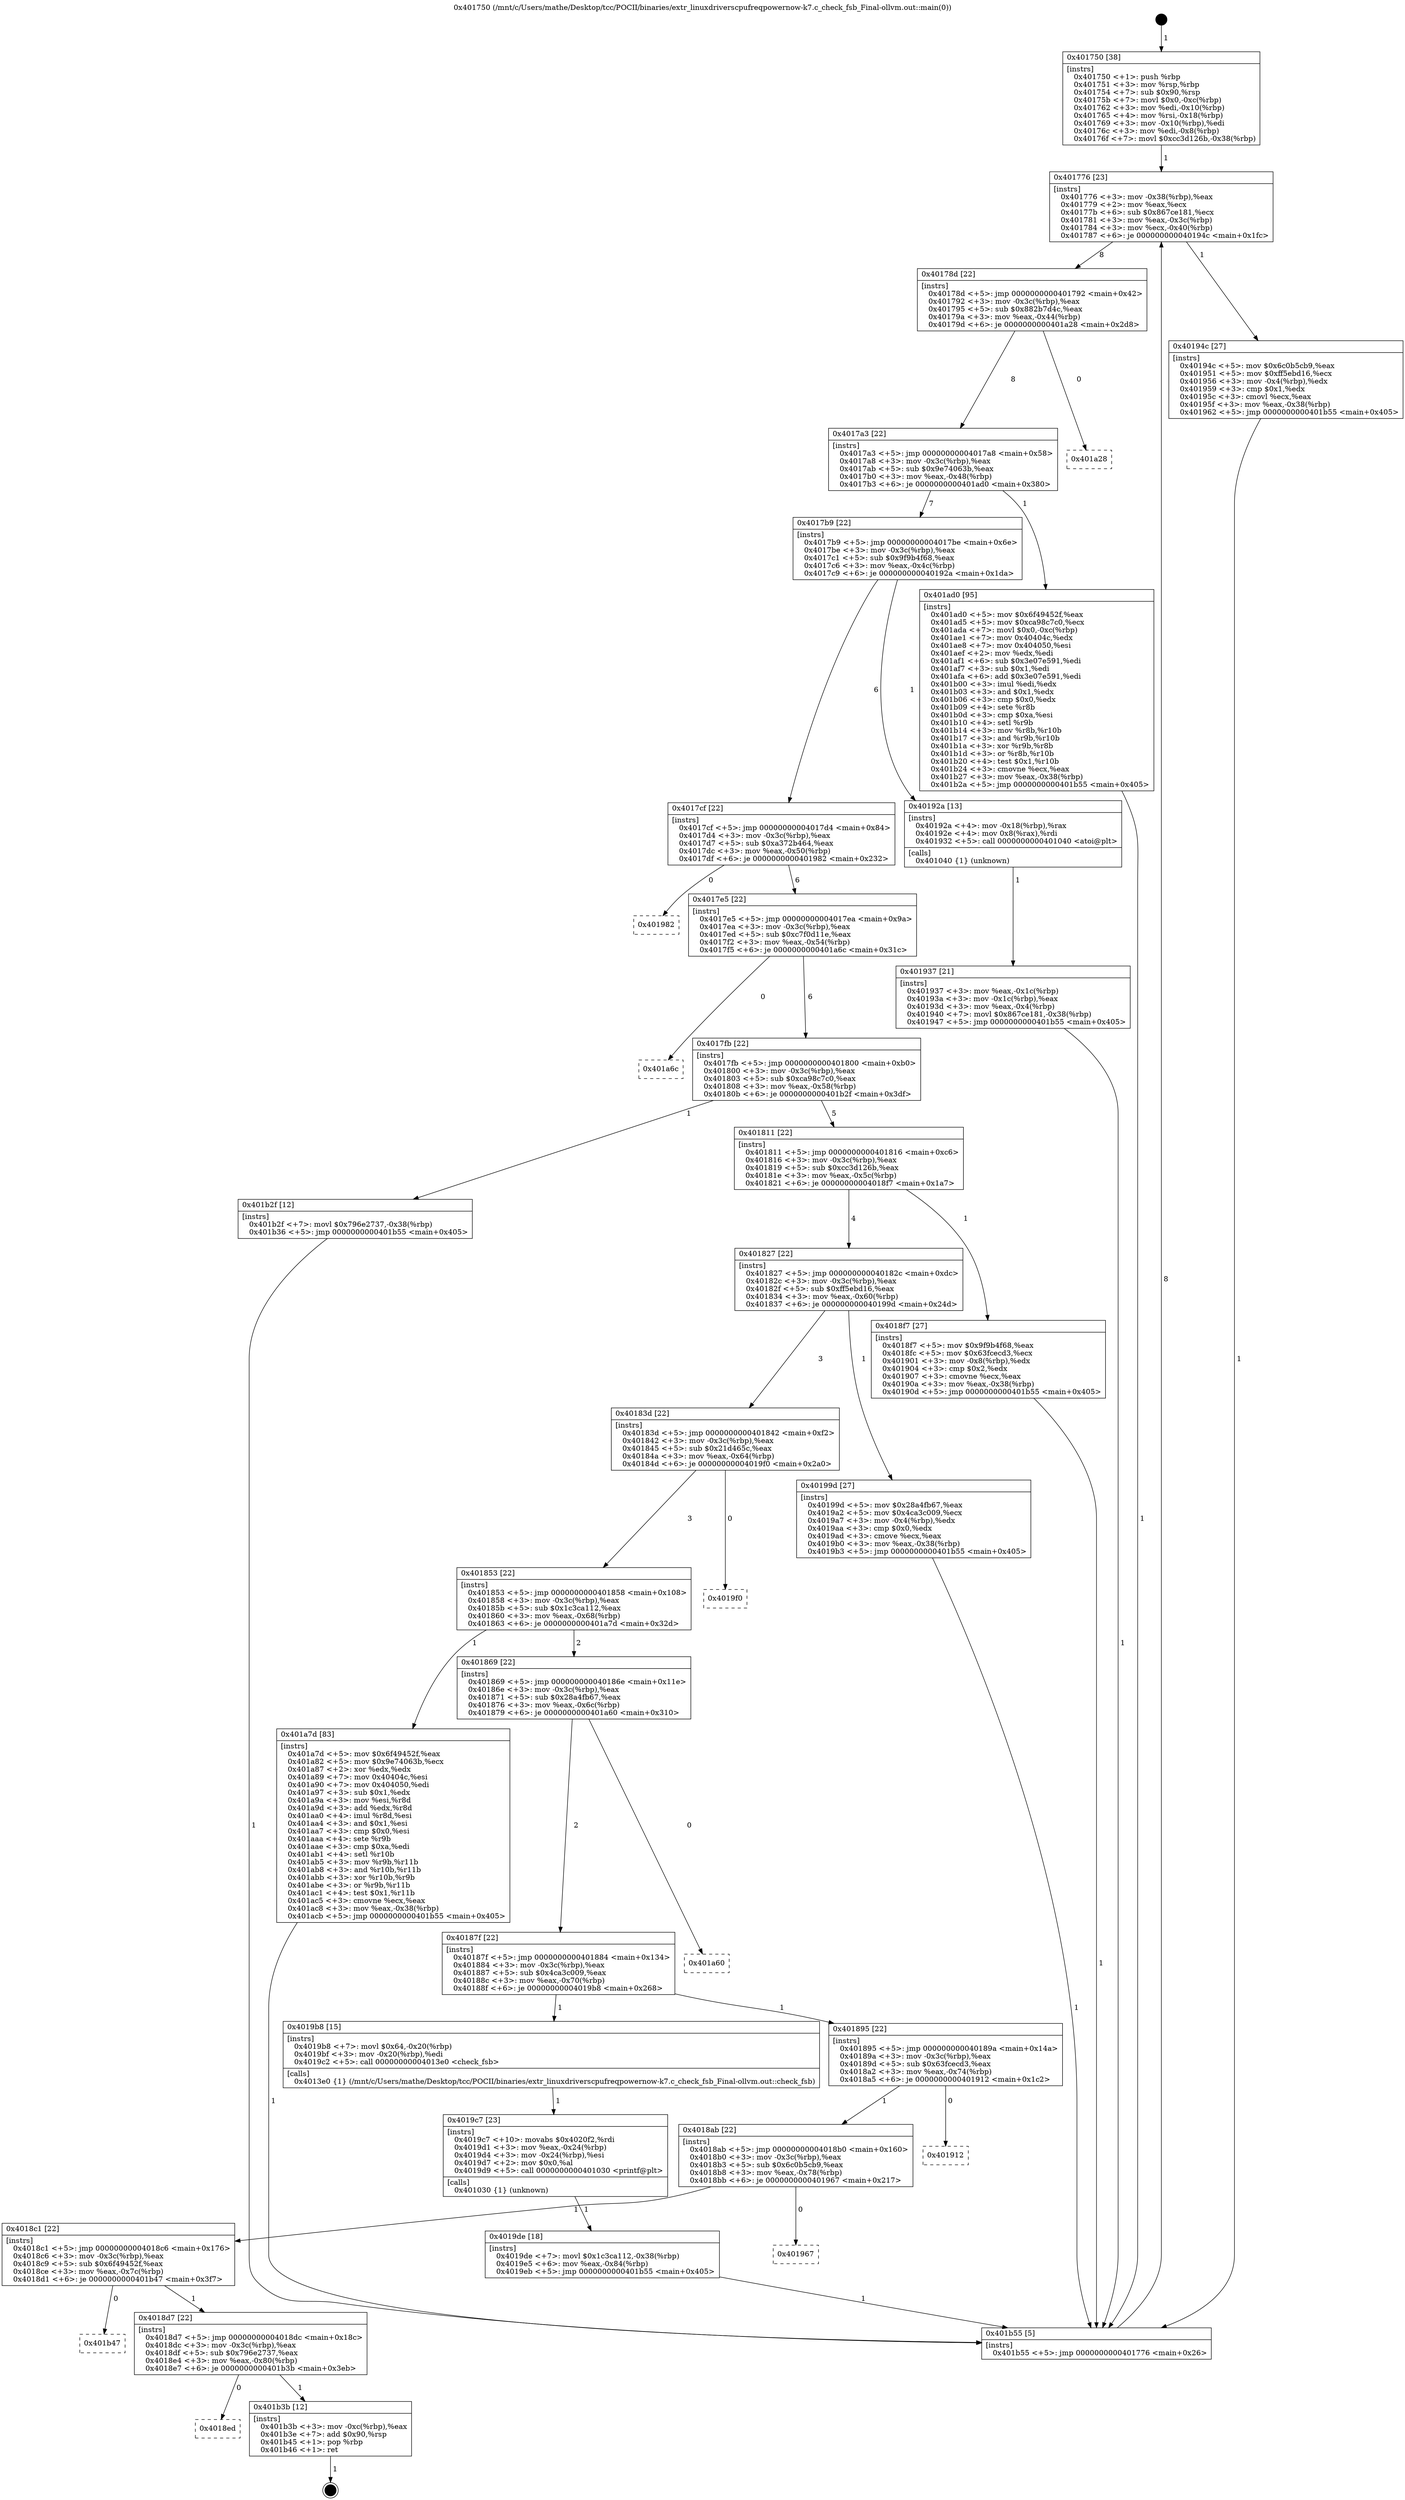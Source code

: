 digraph "0x401750" {
  label = "0x401750 (/mnt/c/Users/mathe/Desktop/tcc/POCII/binaries/extr_linuxdriverscpufreqpowernow-k7.c_check_fsb_Final-ollvm.out::main(0))"
  labelloc = "t"
  node[shape=record]

  Entry [label="",width=0.3,height=0.3,shape=circle,fillcolor=black,style=filled]
  "0x401776" [label="{
     0x401776 [23]\l
     | [instrs]\l
     &nbsp;&nbsp;0x401776 \<+3\>: mov -0x38(%rbp),%eax\l
     &nbsp;&nbsp;0x401779 \<+2\>: mov %eax,%ecx\l
     &nbsp;&nbsp;0x40177b \<+6\>: sub $0x867ce181,%ecx\l
     &nbsp;&nbsp;0x401781 \<+3\>: mov %eax,-0x3c(%rbp)\l
     &nbsp;&nbsp;0x401784 \<+3\>: mov %ecx,-0x40(%rbp)\l
     &nbsp;&nbsp;0x401787 \<+6\>: je 000000000040194c \<main+0x1fc\>\l
  }"]
  "0x40194c" [label="{
     0x40194c [27]\l
     | [instrs]\l
     &nbsp;&nbsp;0x40194c \<+5\>: mov $0x6c0b5cb9,%eax\l
     &nbsp;&nbsp;0x401951 \<+5\>: mov $0xff5ebd16,%ecx\l
     &nbsp;&nbsp;0x401956 \<+3\>: mov -0x4(%rbp),%edx\l
     &nbsp;&nbsp;0x401959 \<+3\>: cmp $0x1,%edx\l
     &nbsp;&nbsp;0x40195c \<+3\>: cmovl %ecx,%eax\l
     &nbsp;&nbsp;0x40195f \<+3\>: mov %eax,-0x38(%rbp)\l
     &nbsp;&nbsp;0x401962 \<+5\>: jmp 0000000000401b55 \<main+0x405\>\l
  }"]
  "0x40178d" [label="{
     0x40178d [22]\l
     | [instrs]\l
     &nbsp;&nbsp;0x40178d \<+5\>: jmp 0000000000401792 \<main+0x42\>\l
     &nbsp;&nbsp;0x401792 \<+3\>: mov -0x3c(%rbp),%eax\l
     &nbsp;&nbsp;0x401795 \<+5\>: sub $0x882b7d4c,%eax\l
     &nbsp;&nbsp;0x40179a \<+3\>: mov %eax,-0x44(%rbp)\l
     &nbsp;&nbsp;0x40179d \<+6\>: je 0000000000401a28 \<main+0x2d8\>\l
  }"]
  Exit [label="",width=0.3,height=0.3,shape=circle,fillcolor=black,style=filled,peripheries=2]
  "0x401a28" [label="{
     0x401a28\l
  }", style=dashed]
  "0x4017a3" [label="{
     0x4017a3 [22]\l
     | [instrs]\l
     &nbsp;&nbsp;0x4017a3 \<+5\>: jmp 00000000004017a8 \<main+0x58\>\l
     &nbsp;&nbsp;0x4017a8 \<+3\>: mov -0x3c(%rbp),%eax\l
     &nbsp;&nbsp;0x4017ab \<+5\>: sub $0x9e74063b,%eax\l
     &nbsp;&nbsp;0x4017b0 \<+3\>: mov %eax,-0x48(%rbp)\l
     &nbsp;&nbsp;0x4017b3 \<+6\>: je 0000000000401ad0 \<main+0x380\>\l
  }"]
  "0x4018ed" [label="{
     0x4018ed\l
  }", style=dashed]
  "0x401ad0" [label="{
     0x401ad0 [95]\l
     | [instrs]\l
     &nbsp;&nbsp;0x401ad0 \<+5\>: mov $0x6f49452f,%eax\l
     &nbsp;&nbsp;0x401ad5 \<+5\>: mov $0xca98c7c0,%ecx\l
     &nbsp;&nbsp;0x401ada \<+7\>: movl $0x0,-0xc(%rbp)\l
     &nbsp;&nbsp;0x401ae1 \<+7\>: mov 0x40404c,%edx\l
     &nbsp;&nbsp;0x401ae8 \<+7\>: mov 0x404050,%esi\l
     &nbsp;&nbsp;0x401aef \<+2\>: mov %edx,%edi\l
     &nbsp;&nbsp;0x401af1 \<+6\>: sub $0x3e07e591,%edi\l
     &nbsp;&nbsp;0x401af7 \<+3\>: sub $0x1,%edi\l
     &nbsp;&nbsp;0x401afa \<+6\>: add $0x3e07e591,%edi\l
     &nbsp;&nbsp;0x401b00 \<+3\>: imul %edi,%edx\l
     &nbsp;&nbsp;0x401b03 \<+3\>: and $0x1,%edx\l
     &nbsp;&nbsp;0x401b06 \<+3\>: cmp $0x0,%edx\l
     &nbsp;&nbsp;0x401b09 \<+4\>: sete %r8b\l
     &nbsp;&nbsp;0x401b0d \<+3\>: cmp $0xa,%esi\l
     &nbsp;&nbsp;0x401b10 \<+4\>: setl %r9b\l
     &nbsp;&nbsp;0x401b14 \<+3\>: mov %r8b,%r10b\l
     &nbsp;&nbsp;0x401b17 \<+3\>: and %r9b,%r10b\l
     &nbsp;&nbsp;0x401b1a \<+3\>: xor %r9b,%r8b\l
     &nbsp;&nbsp;0x401b1d \<+3\>: or %r8b,%r10b\l
     &nbsp;&nbsp;0x401b20 \<+4\>: test $0x1,%r10b\l
     &nbsp;&nbsp;0x401b24 \<+3\>: cmovne %ecx,%eax\l
     &nbsp;&nbsp;0x401b27 \<+3\>: mov %eax,-0x38(%rbp)\l
     &nbsp;&nbsp;0x401b2a \<+5\>: jmp 0000000000401b55 \<main+0x405\>\l
  }"]
  "0x4017b9" [label="{
     0x4017b9 [22]\l
     | [instrs]\l
     &nbsp;&nbsp;0x4017b9 \<+5\>: jmp 00000000004017be \<main+0x6e\>\l
     &nbsp;&nbsp;0x4017be \<+3\>: mov -0x3c(%rbp),%eax\l
     &nbsp;&nbsp;0x4017c1 \<+5\>: sub $0x9f9b4f68,%eax\l
     &nbsp;&nbsp;0x4017c6 \<+3\>: mov %eax,-0x4c(%rbp)\l
     &nbsp;&nbsp;0x4017c9 \<+6\>: je 000000000040192a \<main+0x1da\>\l
  }"]
  "0x401b3b" [label="{
     0x401b3b [12]\l
     | [instrs]\l
     &nbsp;&nbsp;0x401b3b \<+3\>: mov -0xc(%rbp),%eax\l
     &nbsp;&nbsp;0x401b3e \<+7\>: add $0x90,%rsp\l
     &nbsp;&nbsp;0x401b45 \<+1\>: pop %rbp\l
     &nbsp;&nbsp;0x401b46 \<+1\>: ret\l
  }"]
  "0x40192a" [label="{
     0x40192a [13]\l
     | [instrs]\l
     &nbsp;&nbsp;0x40192a \<+4\>: mov -0x18(%rbp),%rax\l
     &nbsp;&nbsp;0x40192e \<+4\>: mov 0x8(%rax),%rdi\l
     &nbsp;&nbsp;0x401932 \<+5\>: call 0000000000401040 \<atoi@plt\>\l
     | [calls]\l
     &nbsp;&nbsp;0x401040 \{1\} (unknown)\l
  }"]
  "0x4017cf" [label="{
     0x4017cf [22]\l
     | [instrs]\l
     &nbsp;&nbsp;0x4017cf \<+5\>: jmp 00000000004017d4 \<main+0x84\>\l
     &nbsp;&nbsp;0x4017d4 \<+3\>: mov -0x3c(%rbp),%eax\l
     &nbsp;&nbsp;0x4017d7 \<+5\>: sub $0xa372b464,%eax\l
     &nbsp;&nbsp;0x4017dc \<+3\>: mov %eax,-0x50(%rbp)\l
     &nbsp;&nbsp;0x4017df \<+6\>: je 0000000000401982 \<main+0x232\>\l
  }"]
  "0x4018d7" [label="{
     0x4018d7 [22]\l
     | [instrs]\l
     &nbsp;&nbsp;0x4018d7 \<+5\>: jmp 00000000004018dc \<main+0x18c\>\l
     &nbsp;&nbsp;0x4018dc \<+3\>: mov -0x3c(%rbp),%eax\l
     &nbsp;&nbsp;0x4018df \<+5\>: sub $0x796e2737,%eax\l
     &nbsp;&nbsp;0x4018e4 \<+3\>: mov %eax,-0x80(%rbp)\l
     &nbsp;&nbsp;0x4018e7 \<+6\>: je 0000000000401b3b \<main+0x3eb\>\l
  }"]
  "0x401982" [label="{
     0x401982\l
  }", style=dashed]
  "0x4017e5" [label="{
     0x4017e5 [22]\l
     | [instrs]\l
     &nbsp;&nbsp;0x4017e5 \<+5\>: jmp 00000000004017ea \<main+0x9a\>\l
     &nbsp;&nbsp;0x4017ea \<+3\>: mov -0x3c(%rbp),%eax\l
     &nbsp;&nbsp;0x4017ed \<+5\>: sub $0xc7f0d11e,%eax\l
     &nbsp;&nbsp;0x4017f2 \<+3\>: mov %eax,-0x54(%rbp)\l
     &nbsp;&nbsp;0x4017f5 \<+6\>: je 0000000000401a6c \<main+0x31c\>\l
  }"]
  "0x401b47" [label="{
     0x401b47\l
  }", style=dashed]
  "0x401a6c" [label="{
     0x401a6c\l
  }", style=dashed]
  "0x4017fb" [label="{
     0x4017fb [22]\l
     | [instrs]\l
     &nbsp;&nbsp;0x4017fb \<+5\>: jmp 0000000000401800 \<main+0xb0\>\l
     &nbsp;&nbsp;0x401800 \<+3\>: mov -0x3c(%rbp),%eax\l
     &nbsp;&nbsp;0x401803 \<+5\>: sub $0xca98c7c0,%eax\l
     &nbsp;&nbsp;0x401808 \<+3\>: mov %eax,-0x58(%rbp)\l
     &nbsp;&nbsp;0x40180b \<+6\>: je 0000000000401b2f \<main+0x3df\>\l
  }"]
  "0x4018c1" [label="{
     0x4018c1 [22]\l
     | [instrs]\l
     &nbsp;&nbsp;0x4018c1 \<+5\>: jmp 00000000004018c6 \<main+0x176\>\l
     &nbsp;&nbsp;0x4018c6 \<+3\>: mov -0x3c(%rbp),%eax\l
     &nbsp;&nbsp;0x4018c9 \<+5\>: sub $0x6f49452f,%eax\l
     &nbsp;&nbsp;0x4018ce \<+3\>: mov %eax,-0x7c(%rbp)\l
     &nbsp;&nbsp;0x4018d1 \<+6\>: je 0000000000401b47 \<main+0x3f7\>\l
  }"]
  "0x401b2f" [label="{
     0x401b2f [12]\l
     | [instrs]\l
     &nbsp;&nbsp;0x401b2f \<+7\>: movl $0x796e2737,-0x38(%rbp)\l
     &nbsp;&nbsp;0x401b36 \<+5\>: jmp 0000000000401b55 \<main+0x405\>\l
  }"]
  "0x401811" [label="{
     0x401811 [22]\l
     | [instrs]\l
     &nbsp;&nbsp;0x401811 \<+5\>: jmp 0000000000401816 \<main+0xc6\>\l
     &nbsp;&nbsp;0x401816 \<+3\>: mov -0x3c(%rbp),%eax\l
     &nbsp;&nbsp;0x401819 \<+5\>: sub $0xcc3d126b,%eax\l
     &nbsp;&nbsp;0x40181e \<+3\>: mov %eax,-0x5c(%rbp)\l
     &nbsp;&nbsp;0x401821 \<+6\>: je 00000000004018f7 \<main+0x1a7\>\l
  }"]
  "0x401967" [label="{
     0x401967\l
  }", style=dashed]
  "0x4018f7" [label="{
     0x4018f7 [27]\l
     | [instrs]\l
     &nbsp;&nbsp;0x4018f7 \<+5\>: mov $0x9f9b4f68,%eax\l
     &nbsp;&nbsp;0x4018fc \<+5\>: mov $0x63fcecd3,%ecx\l
     &nbsp;&nbsp;0x401901 \<+3\>: mov -0x8(%rbp),%edx\l
     &nbsp;&nbsp;0x401904 \<+3\>: cmp $0x2,%edx\l
     &nbsp;&nbsp;0x401907 \<+3\>: cmovne %ecx,%eax\l
     &nbsp;&nbsp;0x40190a \<+3\>: mov %eax,-0x38(%rbp)\l
     &nbsp;&nbsp;0x40190d \<+5\>: jmp 0000000000401b55 \<main+0x405\>\l
  }"]
  "0x401827" [label="{
     0x401827 [22]\l
     | [instrs]\l
     &nbsp;&nbsp;0x401827 \<+5\>: jmp 000000000040182c \<main+0xdc\>\l
     &nbsp;&nbsp;0x40182c \<+3\>: mov -0x3c(%rbp),%eax\l
     &nbsp;&nbsp;0x40182f \<+5\>: sub $0xff5ebd16,%eax\l
     &nbsp;&nbsp;0x401834 \<+3\>: mov %eax,-0x60(%rbp)\l
     &nbsp;&nbsp;0x401837 \<+6\>: je 000000000040199d \<main+0x24d\>\l
  }"]
  "0x401b55" [label="{
     0x401b55 [5]\l
     | [instrs]\l
     &nbsp;&nbsp;0x401b55 \<+5\>: jmp 0000000000401776 \<main+0x26\>\l
  }"]
  "0x401750" [label="{
     0x401750 [38]\l
     | [instrs]\l
     &nbsp;&nbsp;0x401750 \<+1\>: push %rbp\l
     &nbsp;&nbsp;0x401751 \<+3\>: mov %rsp,%rbp\l
     &nbsp;&nbsp;0x401754 \<+7\>: sub $0x90,%rsp\l
     &nbsp;&nbsp;0x40175b \<+7\>: movl $0x0,-0xc(%rbp)\l
     &nbsp;&nbsp;0x401762 \<+3\>: mov %edi,-0x10(%rbp)\l
     &nbsp;&nbsp;0x401765 \<+4\>: mov %rsi,-0x18(%rbp)\l
     &nbsp;&nbsp;0x401769 \<+3\>: mov -0x10(%rbp),%edi\l
     &nbsp;&nbsp;0x40176c \<+3\>: mov %edi,-0x8(%rbp)\l
     &nbsp;&nbsp;0x40176f \<+7\>: movl $0xcc3d126b,-0x38(%rbp)\l
  }"]
  "0x401937" [label="{
     0x401937 [21]\l
     | [instrs]\l
     &nbsp;&nbsp;0x401937 \<+3\>: mov %eax,-0x1c(%rbp)\l
     &nbsp;&nbsp;0x40193a \<+3\>: mov -0x1c(%rbp),%eax\l
     &nbsp;&nbsp;0x40193d \<+3\>: mov %eax,-0x4(%rbp)\l
     &nbsp;&nbsp;0x401940 \<+7\>: movl $0x867ce181,-0x38(%rbp)\l
     &nbsp;&nbsp;0x401947 \<+5\>: jmp 0000000000401b55 \<main+0x405\>\l
  }"]
  "0x4018ab" [label="{
     0x4018ab [22]\l
     | [instrs]\l
     &nbsp;&nbsp;0x4018ab \<+5\>: jmp 00000000004018b0 \<main+0x160\>\l
     &nbsp;&nbsp;0x4018b0 \<+3\>: mov -0x3c(%rbp),%eax\l
     &nbsp;&nbsp;0x4018b3 \<+5\>: sub $0x6c0b5cb9,%eax\l
     &nbsp;&nbsp;0x4018b8 \<+3\>: mov %eax,-0x78(%rbp)\l
     &nbsp;&nbsp;0x4018bb \<+6\>: je 0000000000401967 \<main+0x217\>\l
  }"]
  "0x40199d" [label="{
     0x40199d [27]\l
     | [instrs]\l
     &nbsp;&nbsp;0x40199d \<+5\>: mov $0x28a4fb67,%eax\l
     &nbsp;&nbsp;0x4019a2 \<+5\>: mov $0x4ca3c009,%ecx\l
     &nbsp;&nbsp;0x4019a7 \<+3\>: mov -0x4(%rbp),%edx\l
     &nbsp;&nbsp;0x4019aa \<+3\>: cmp $0x0,%edx\l
     &nbsp;&nbsp;0x4019ad \<+3\>: cmove %ecx,%eax\l
     &nbsp;&nbsp;0x4019b0 \<+3\>: mov %eax,-0x38(%rbp)\l
     &nbsp;&nbsp;0x4019b3 \<+5\>: jmp 0000000000401b55 \<main+0x405\>\l
  }"]
  "0x40183d" [label="{
     0x40183d [22]\l
     | [instrs]\l
     &nbsp;&nbsp;0x40183d \<+5\>: jmp 0000000000401842 \<main+0xf2\>\l
     &nbsp;&nbsp;0x401842 \<+3\>: mov -0x3c(%rbp),%eax\l
     &nbsp;&nbsp;0x401845 \<+5\>: sub $0x21d465c,%eax\l
     &nbsp;&nbsp;0x40184a \<+3\>: mov %eax,-0x64(%rbp)\l
     &nbsp;&nbsp;0x40184d \<+6\>: je 00000000004019f0 \<main+0x2a0\>\l
  }"]
  "0x401912" [label="{
     0x401912\l
  }", style=dashed]
  "0x4019f0" [label="{
     0x4019f0\l
  }", style=dashed]
  "0x401853" [label="{
     0x401853 [22]\l
     | [instrs]\l
     &nbsp;&nbsp;0x401853 \<+5\>: jmp 0000000000401858 \<main+0x108\>\l
     &nbsp;&nbsp;0x401858 \<+3\>: mov -0x3c(%rbp),%eax\l
     &nbsp;&nbsp;0x40185b \<+5\>: sub $0x1c3ca112,%eax\l
     &nbsp;&nbsp;0x401860 \<+3\>: mov %eax,-0x68(%rbp)\l
     &nbsp;&nbsp;0x401863 \<+6\>: je 0000000000401a7d \<main+0x32d\>\l
  }"]
  "0x4019de" [label="{
     0x4019de [18]\l
     | [instrs]\l
     &nbsp;&nbsp;0x4019de \<+7\>: movl $0x1c3ca112,-0x38(%rbp)\l
     &nbsp;&nbsp;0x4019e5 \<+6\>: mov %eax,-0x84(%rbp)\l
     &nbsp;&nbsp;0x4019eb \<+5\>: jmp 0000000000401b55 \<main+0x405\>\l
  }"]
  "0x401a7d" [label="{
     0x401a7d [83]\l
     | [instrs]\l
     &nbsp;&nbsp;0x401a7d \<+5\>: mov $0x6f49452f,%eax\l
     &nbsp;&nbsp;0x401a82 \<+5\>: mov $0x9e74063b,%ecx\l
     &nbsp;&nbsp;0x401a87 \<+2\>: xor %edx,%edx\l
     &nbsp;&nbsp;0x401a89 \<+7\>: mov 0x40404c,%esi\l
     &nbsp;&nbsp;0x401a90 \<+7\>: mov 0x404050,%edi\l
     &nbsp;&nbsp;0x401a97 \<+3\>: sub $0x1,%edx\l
     &nbsp;&nbsp;0x401a9a \<+3\>: mov %esi,%r8d\l
     &nbsp;&nbsp;0x401a9d \<+3\>: add %edx,%r8d\l
     &nbsp;&nbsp;0x401aa0 \<+4\>: imul %r8d,%esi\l
     &nbsp;&nbsp;0x401aa4 \<+3\>: and $0x1,%esi\l
     &nbsp;&nbsp;0x401aa7 \<+3\>: cmp $0x0,%esi\l
     &nbsp;&nbsp;0x401aaa \<+4\>: sete %r9b\l
     &nbsp;&nbsp;0x401aae \<+3\>: cmp $0xa,%edi\l
     &nbsp;&nbsp;0x401ab1 \<+4\>: setl %r10b\l
     &nbsp;&nbsp;0x401ab5 \<+3\>: mov %r9b,%r11b\l
     &nbsp;&nbsp;0x401ab8 \<+3\>: and %r10b,%r11b\l
     &nbsp;&nbsp;0x401abb \<+3\>: xor %r10b,%r9b\l
     &nbsp;&nbsp;0x401abe \<+3\>: or %r9b,%r11b\l
     &nbsp;&nbsp;0x401ac1 \<+4\>: test $0x1,%r11b\l
     &nbsp;&nbsp;0x401ac5 \<+3\>: cmovne %ecx,%eax\l
     &nbsp;&nbsp;0x401ac8 \<+3\>: mov %eax,-0x38(%rbp)\l
     &nbsp;&nbsp;0x401acb \<+5\>: jmp 0000000000401b55 \<main+0x405\>\l
  }"]
  "0x401869" [label="{
     0x401869 [22]\l
     | [instrs]\l
     &nbsp;&nbsp;0x401869 \<+5\>: jmp 000000000040186e \<main+0x11e\>\l
     &nbsp;&nbsp;0x40186e \<+3\>: mov -0x3c(%rbp),%eax\l
     &nbsp;&nbsp;0x401871 \<+5\>: sub $0x28a4fb67,%eax\l
     &nbsp;&nbsp;0x401876 \<+3\>: mov %eax,-0x6c(%rbp)\l
     &nbsp;&nbsp;0x401879 \<+6\>: je 0000000000401a60 \<main+0x310\>\l
  }"]
  "0x4019c7" [label="{
     0x4019c7 [23]\l
     | [instrs]\l
     &nbsp;&nbsp;0x4019c7 \<+10\>: movabs $0x4020f2,%rdi\l
     &nbsp;&nbsp;0x4019d1 \<+3\>: mov %eax,-0x24(%rbp)\l
     &nbsp;&nbsp;0x4019d4 \<+3\>: mov -0x24(%rbp),%esi\l
     &nbsp;&nbsp;0x4019d7 \<+2\>: mov $0x0,%al\l
     &nbsp;&nbsp;0x4019d9 \<+5\>: call 0000000000401030 \<printf@plt\>\l
     | [calls]\l
     &nbsp;&nbsp;0x401030 \{1\} (unknown)\l
  }"]
  "0x401a60" [label="{
     0x401a60\l
  }", style=dashed]
  "0x40187f" [label="{
     0x40187f [22]\l
     | [instrs]\l
     &nbsp;&nbsp;0x40187f \<+5\>: jmp 0000000000401884 \<main+0x134\>\l
     &nbsp;&nbsp;0x401884 \<+3\>: mov -0x3c(%rbp),%eax\l
     &nbsp;&nbsp;0x401887 \<+5\>: sub $0x4ca3c009,%eax\l
     &nbsp;&nbsp;0x40188c \<+3\>: mov %eax,-0x70(%rbp)\l
     &nbsp;&nbsp;0x40188f \<+6\>: je 00000000004019b8 \<main+0x268\>\l
  }"]
  "0x401895" [label="{
     0x401895 [22]\l
     | [instrs]\l
     &nbsp;&nbsp;0x401895 \<+5\>: jmp 000000000040189a \<main+0x14a\>\l
     &nbsp;&nbsp;0x40189a \<+3\>: mov -0x3c(%rbp),%eax\l
     &nbsp;&nbsp;0x40189d \<+5\>: sub $0x63fcecd3,%eax\l
     &nbsp;&nbsp;0x4018a2 \<+3\>: mov %eax,-0x74(%rbp)\l
     &nbsp;&nbsp;0x4018a5 \<+6\>: je 0000000000401912 \<main+0x1c2\>\l
  }"]
  "0x4019b8" [label="{
     0x4019b8 [15]\l
     | [instrs]\l
     &nbsp;&nbsp;0x4019b8 \<+7\>: movl $0x64,-0x20(%rbp)\l
     &nbsp;&nbsp;0x4019bf \<+3\>: mov -0x20(%rbp),%edi\l
     &nbsp;&nbsp;0x4019c2 \<+5\>: call 00000000004013e0 \<check_fsb\>\l
     | [calls]\l
     &nbsp;&nbsp;0x4013e0 \{1\} (/mnt/c/Users/mathe/Desktop/tcc/POCII/binaries/extr_linuxdriverscpufreqpowernow-k7.c_check_fsb_Final-ollvm.out::check_fsb)\l
  }"]
  Entry -> "0x401750" [label=" 1"]
  "0x401776" -> "0x40194c" [label=" 1"]
  "0x401776" -> "0x40178d" [label=" 8"]
  "0x401b3b" -> Exit [label=" 1"]
  "0x40178d" -> "0x401a28" [label=" 0"]
  "0x40178d" -> "0x4017a3" [label=" 8"]
  "0x4018d7" -> "0x4018ed" [label=" 0"]
  "0x4017a3" -> "0x401ad0" [label=" 1"]
  "0x4017a3" -> "0x4017b9" [label=" 7"]
  "0x4018d7" -> "0x401b3b" [label=" 1"]
  "0x4017b9" -> "0x40192a" [label=" 1"]
  "0x4017b9" -> "0x4017cf" [label=" 6"]
  "0x4018c1" -> "0x4018d7" [label=" 1"]
  "0x4017cf" -> "0x401982" [label=" 0"]
  "0x4017cf" -> "0x4017e5" [label=" 6"]
  "0x4018c1" -> "0x401b47" [label=" 0"]
  "0x4017e5" -> "0x401a6c" [label=" 0"]
  "0x4017e5" -> "0x4017fb" [label=" 6"]
  "0x4018ab" -> "0x4018c1" [label=" 1"]
  "0x4017fb" -> "0x401b2f" [label=" 1"]
  "0x4017fb" -> "0x401811" [label=" 5"]
  "0x4018ab" -> "0x401967" [label=" 0"]
  "0x401811" -> "0x4018f7" [label=" 1"]
  "0x401811" -> "0x401827" [label=" 4"]
  "0x4018f7" -> "0x401b55" [label=" 1"]
  "0x401750" -> "0x401776" [label=" 1"]
  "0x401b55" -> "0x401776" [label=" 8"]
  "0x40192a" -> "0x401937" [label=" 1"]
  "0x401937" -> "0x401b55" [label=" 1"]
  "0x40194c" -> "0x401b55" [label=" 1"]
  "0x401895" -> "0x4018ab" [label=" 1"]
  "0x401827" -> "0x40199d" [label=" 1"]
  "0x401827" -> "0x40183d" [label=" 3"]
  "0x40199d" -> "0x401b55" [label=" 1"]
  "0x401895" -> "0x401912" [label=" 0"]
  "0x40183d" -> "0x4019f0" [label=" 0"]
  "0x40183d" -> "0x401853" [label=" 3"]
  "0x401b2f" -> "0x401b55" [label=" 1"]
  "0x401853" -> "0x401a7d" [label=" 1"]
  "0x401853" -> "0x401869" [label=" 2"]
  "0x401ad0" -> "0x401b55" [label=" 1"]
  "0x401869" -> "0x401a60" [label=" 0"]
  "0x401869" -> "0x40187f" [label=" 2"]
  "0x401a7d" -> "0x401b55" [label=" 1"]
  "0x40187f" -> "0x4019b8" [label=" 1"]
  "0x40187f" -> "0x401895" [label=" 1"]
  "0x4019b8" -> "0x4019c7" [label=" 1"]
  "0x4019c7" -> "0x4019de" [label=" 1"]
  "0x4019de" -> "0x401b55" [label=" 1"]
}
